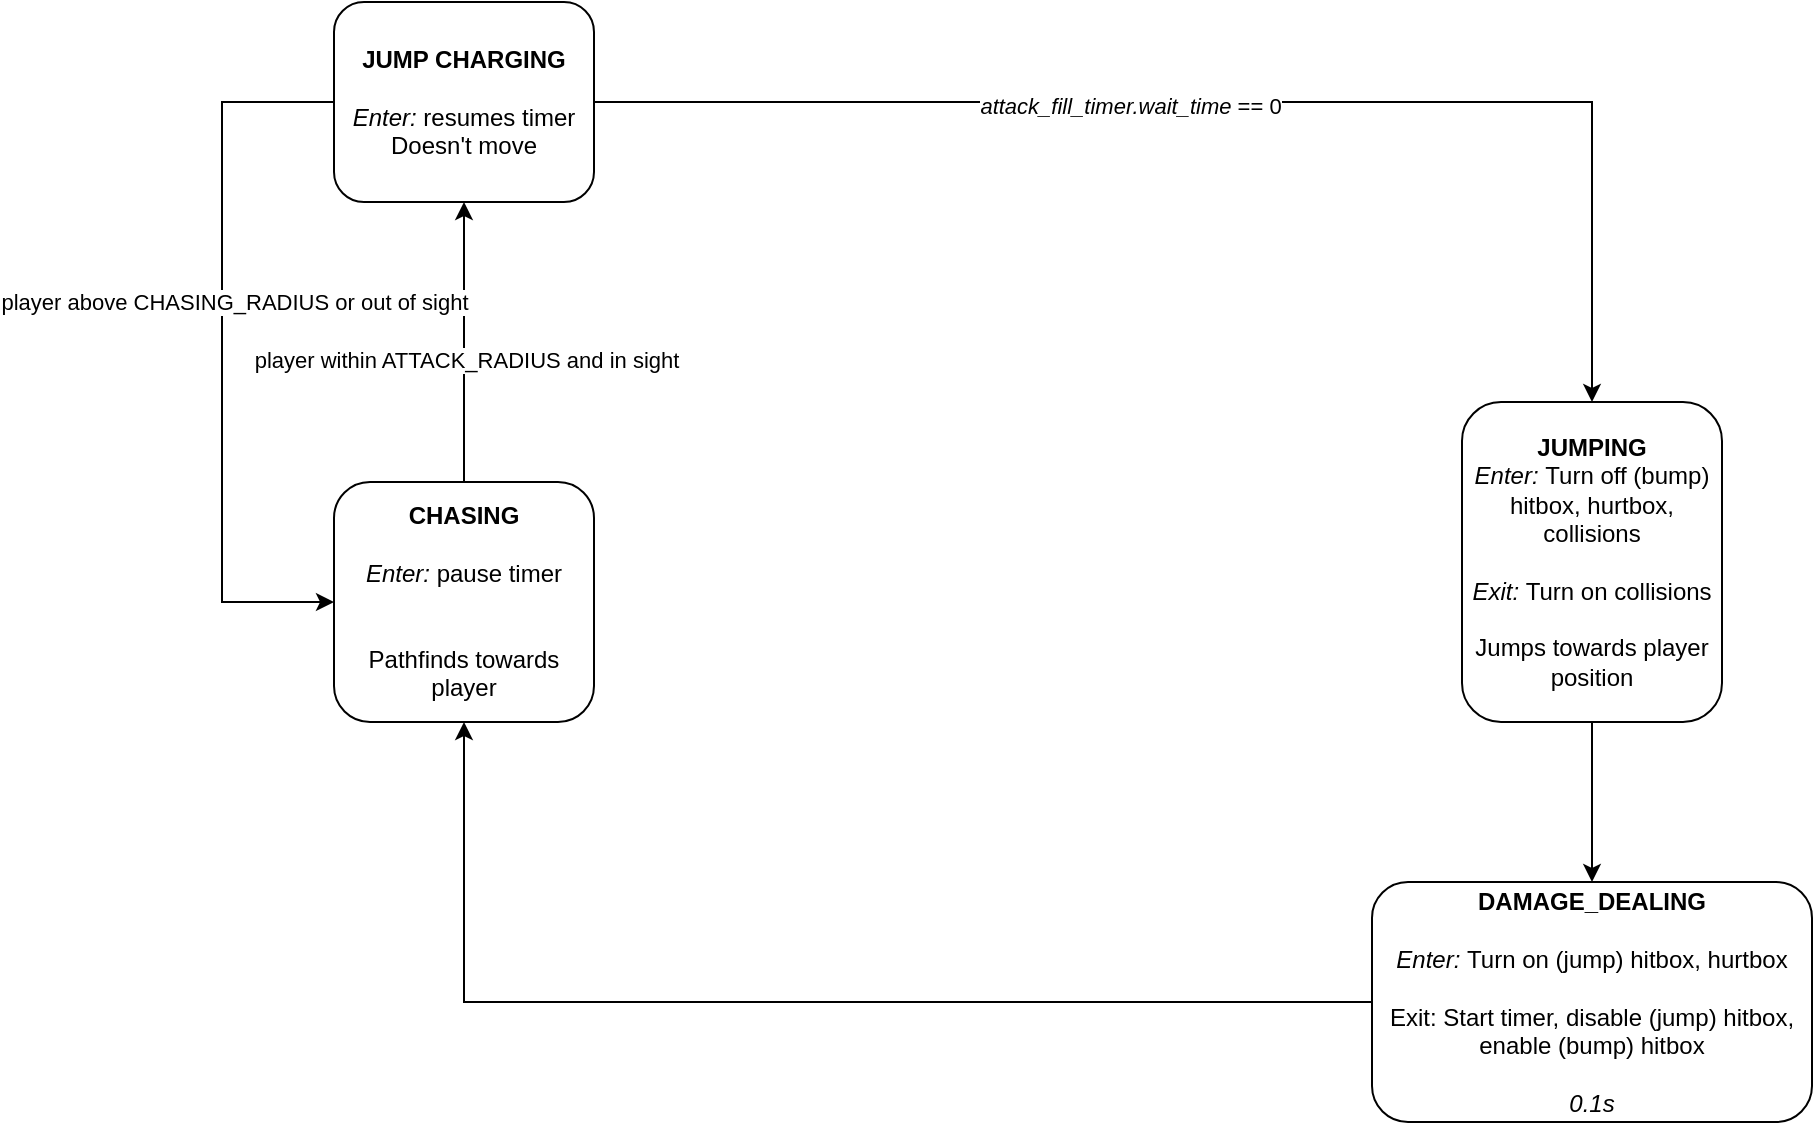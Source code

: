 <mxfile version="21.6.2" type="device">
  <diagram id="C5RBs43oDa-KdzZeNtuy" name="Page-1">
    <mxGraphModel dx="1134" dy="1849" grid="1" gridSize="10" guides="1" tooltips="1" connect="1" arrows="1" fold="1" page="1" pageScale="1" pageWidth="827" pageHeight="1169" math="0" shadow="0">
      <root>
        <mxCell id="WIyWlLk6GJQsqaUBKTNV-0" />
        <mxCell id="WIyWlLk6GJQsqaUBKTNV-1" parent="WIyWlLk6GJQsqaUBKTNV-0" />
        <mxCell id="hZUYsN8QHbk7oSlAwGKF-2" value="" style="edgeStyle=orthogonalEdgeStyle;rounded=0;orthogonalLoop=1;jettySize=auto;html=1;" parent="WIyWlLk6GJQsqaUBKTNV-1" source="thikcQ1s-oTCG_y3HWkw-0" target="hZUYsN8QHbk7oSlAwGKF-1" edge="1">
          <mxGeometry relative="1" as="geometry" />
        </mxCell>
        <mxCell id="hZUYsN8QHbk7oSlAwGKF-6" value="player within ATTACK_RADIUS and in sight" style="edgeLabel;html=1;align=center;verticalAlign=middle;resizable=0;points=[];" parent="hZUYsN8QHbk7oSlAwGKF-2" vertex="1" connectable="0">
          <mxGeometry x="-0.127" y="-1" relative="1" as="geometry">
            <mxPoint as="offset" />
          </mxGeometry>
        </mxCell>
        <mxCell id="thikcQ1s-oTCG_y3HWkw-0" value="&lt;b&gt;CHASING&lt;/b&gt;&lt;br&gt;&lt;i&gt;&lt;br&gt;Enter:&lt;/i&gt;&amp;nbsp;pause timer&lt;br&gt;&lt;br&gt;&lt;br&gt;Pathfinds towards player" style="rounded=1;whiteSpace=wrap;html=1;fontSize=12;glass=0;strokeWidth=1;shadow=0;" parent="WIyWlLk6GJQsqaUBKTNV-1" vertex="1">
          <mxGeometry x="906" y="160" width="130" height="120" as="geometry" />
        </mxCell>
        <mxCell id="thikcQ1s-oTCG_y3HWkw-18" style="edgeStyle=orthogonalEdgeStyle;rounded=0;orthogonalLoop=1;jettySize=auto;html=1;exitX=0;exitY=0.5;exitDx=0;exitDy=0;" parent="WIyWlLk6GJQsqaUBKTNV-1" source="hZUYsN8QHbk7oSlAwGKF-7" target="thikcQ1s-oTCG_y3HWkw-0" edge="1">
          <mxGeometry relative="1" as="geometry">
            <Array as="points">
              <mxPoint x="971" y="420" />
            </Array>
            <mxPoint x="1016" y="420" as="sourcePoint" />
          </mxGeometry>
        </mxCell>
        <mxCell id="hZUYsN8QHbk7oSlAwGKF-8" value="" style="edgeStyle=orthogonalEdgeStyle;rounded=0;orthogonalLoop=1;jettySize=auto;html=1;" parent="WIyWlLk6GJQsqaUBKTNV-1" source="hZUYsN8QHbk7oSlAwGKF-0" target="hZUYsN8QHbk7oSlAwGKF-7" edge="1">
          <mxGeometry relative="1" as="geometry">
            <Array as="points">
              <mxPoint x="1535" y="300" />
              <mxPoint x="1535" y="300" />
            </Array>
          </mxGeometry>
        </mxCell>
        <mxCell id="hZUYsN8QHbk7oSlAwGKF-0" value="JUMPING&lt;br&gt;&lt;i style=&quot;font-weight: normal;&quot;&gt;Enter: &lt;/i&gt;&lt;span style=&quot;font-weight: normal;&quot;&gt;Turn off (bump) hitbox, hurtbox, collisions&lt;/span&gt;&lt;br&gt;&lt;br&gt;&lt;i style=&quot;font-weight: normal;&quot;&gt;Exit: &lt;/i&gt;&lt;span style=&quot;font-weight: normal;&quot;&gt;Turn on collisions&lt;br&gt;&lt;/span&gt;&lt;br&gt;&lt;span style=&quot;font-weight: normal;&quot;&gt;Jumps towards player position&lt;/span&gt;" style="rounded=1;whiteSpace=wrap;html=1;fontSize=12;glass=0;strokeWidth=1;shadow=0;fontStyle=1" parent="WIyWlLk6GJQsqaUBKTNV-1" vertex="1">
          <mxGeometry x="1470" y="120" width="130" height="160" as="geometry" />
        </mxCell>
        <mxCell id="hZUYsN8QHbk7oSlAwGKF-9" style="edgeStyle=orthogonalEdgeStyle;rounded=0;orthogonalLoop=1;jettySize=auto;html=1;entryX=0.5;entryY=0;entryDx=0;entryDy=0;" parent="WIyWlLk6GJQsqaUBKTNV-1" source="hZUYsN8QHbk7oSlAwGKF-1" target="hZUYsN8QHbk7oSlAwGKF-0" edge="1">
          <mxGeometry relative="1" as="geometry" />
        </mxCell>
        <mxCell id="hZUYsN8QHbk7oSlAwGKF-13" value="&lt;i&gt;attack_fill_timer.wait_time&lt;/i&gt;&amp;nbsp;== 0" style="edgeLabel;html=1;align=center;verticalAlign=middle;resizable=0;points=[];" parent="hZUYsN8QHbk7oSlAwGKF-9" vertex="1" connectable="0">
          <mxGeometry x="-0.176" y="-2" relative="1" as="geometry">
            <mxPoint as="offset" />
          </mxGeometry>
        </mxCell>
        <mxCell id="hZUYsN8QHbk7oSlAwGKF-11" style="edgeStyle=orthogonalEdgeStyle;rounded=0;orthogonalLoop=1;jettySize=auto;html=1;entryX=0;entryY=0.5;entryDx=0;entryDy=0;exitX=0;exitY=0.5;exitDx=0;exitDy=0;" parent="WIyWlLk6GJQsqaUBKTNV-1" source="hZUYsN8QHbk7oSlAwGKF-1" target="thikcQ1s-oTCG_y3HWkw-0" edge="1">
          <mxGeometry relative="1" as="geometry">
            <Array as="points">
              <mxPoint x="850" y="-30" />
              <mxPoint x="850" y="220" />
            </Array>
            <mxPoint x="890" y="-20" as="sourcePoint" />
          </mxGeometry>
        </mxCell>
        <mxCell id="hZUYsN8QHbk7oSlAwGKF-12" value="player above CHASING_RADIUS or out of sight" style="edgeLabel;html=1;align=center;verticalAlign=middle;resizable=0;points=[];" parent="hZUYsN8QHbk7oSlAwGKF-11" vertex="1" connectable="0">
          <mxGeometry x="-0.141" y="5" relative="1" as="geometry">
            <mxPoint x="1" as="offset" />
          </mxGeometry>
        </mxCell>
        <mxCell id="hZUYsN8QHbk7oSlAwGKF-1" value="&lt;b&gt;JUMP CHARGING&lt;/b&gt;&lt;br&gt;&lt;br&gt;&lt;i&gt;Enter:&lt;/i&gt;&amp;nbsp;resumes timer&lt;br&gt;Doesn&#39;t move" style="rounded=1;whiteSpace=wrap;html=1;fontSize=12;glass=0;strokeWidth=1;shadow=0;" parent="WIyWlLk6GJQsqaUBKTNV-1" vertex="1">
          <mxGeometry x="906" y="-80" width="130" height="100" as="geometry" />
        </mxCell>
        <mxCell id="hZUYsN8QHbk7oSlAwGKF-7" value="&lt;span&gt;DAMAGE_DEALING&lt;br&gt;&lt;br&gt;&lt;span style=&quot;font-weight: normal;&quot;&gt;&lt;i&gt;Enter:&lt;/i&gt;&amp;nbsp;&lt;/span&gt;&lt;span style=&quot;font-weight: 400;&quot;&gt;Turn on (jump) hitbox, hurtbox&lt;br&gt;&lt;br&gt;Exit: Start timer, disable (jump) hitbox, enable (bump) hitbox&lt;br&gt;&lt;/span&gt;&lt;br&gt;&lt;span style=&quot;font-weight: normal;&quot;&gt;&lt;i&gt;0.1s&lt;/i&gt;&lt;/span&gt;&lt;br&gt;&lt;/span&gt;" style="rounded=1;whiteSpace=wrap;html=1;fontSize=12;glass=0;strokeWidth=1;shadow=0;fontStyle=1" parent="WIyWlLk6GJQsqaUBKTNV-1" vertex="1">
          <mxGeometry x="1425" y="360" width="220" height="120" as="geometry" />
        </mxCell>
      </root>
    </mxGraphModel>
  </diagram>
</mxfile>
